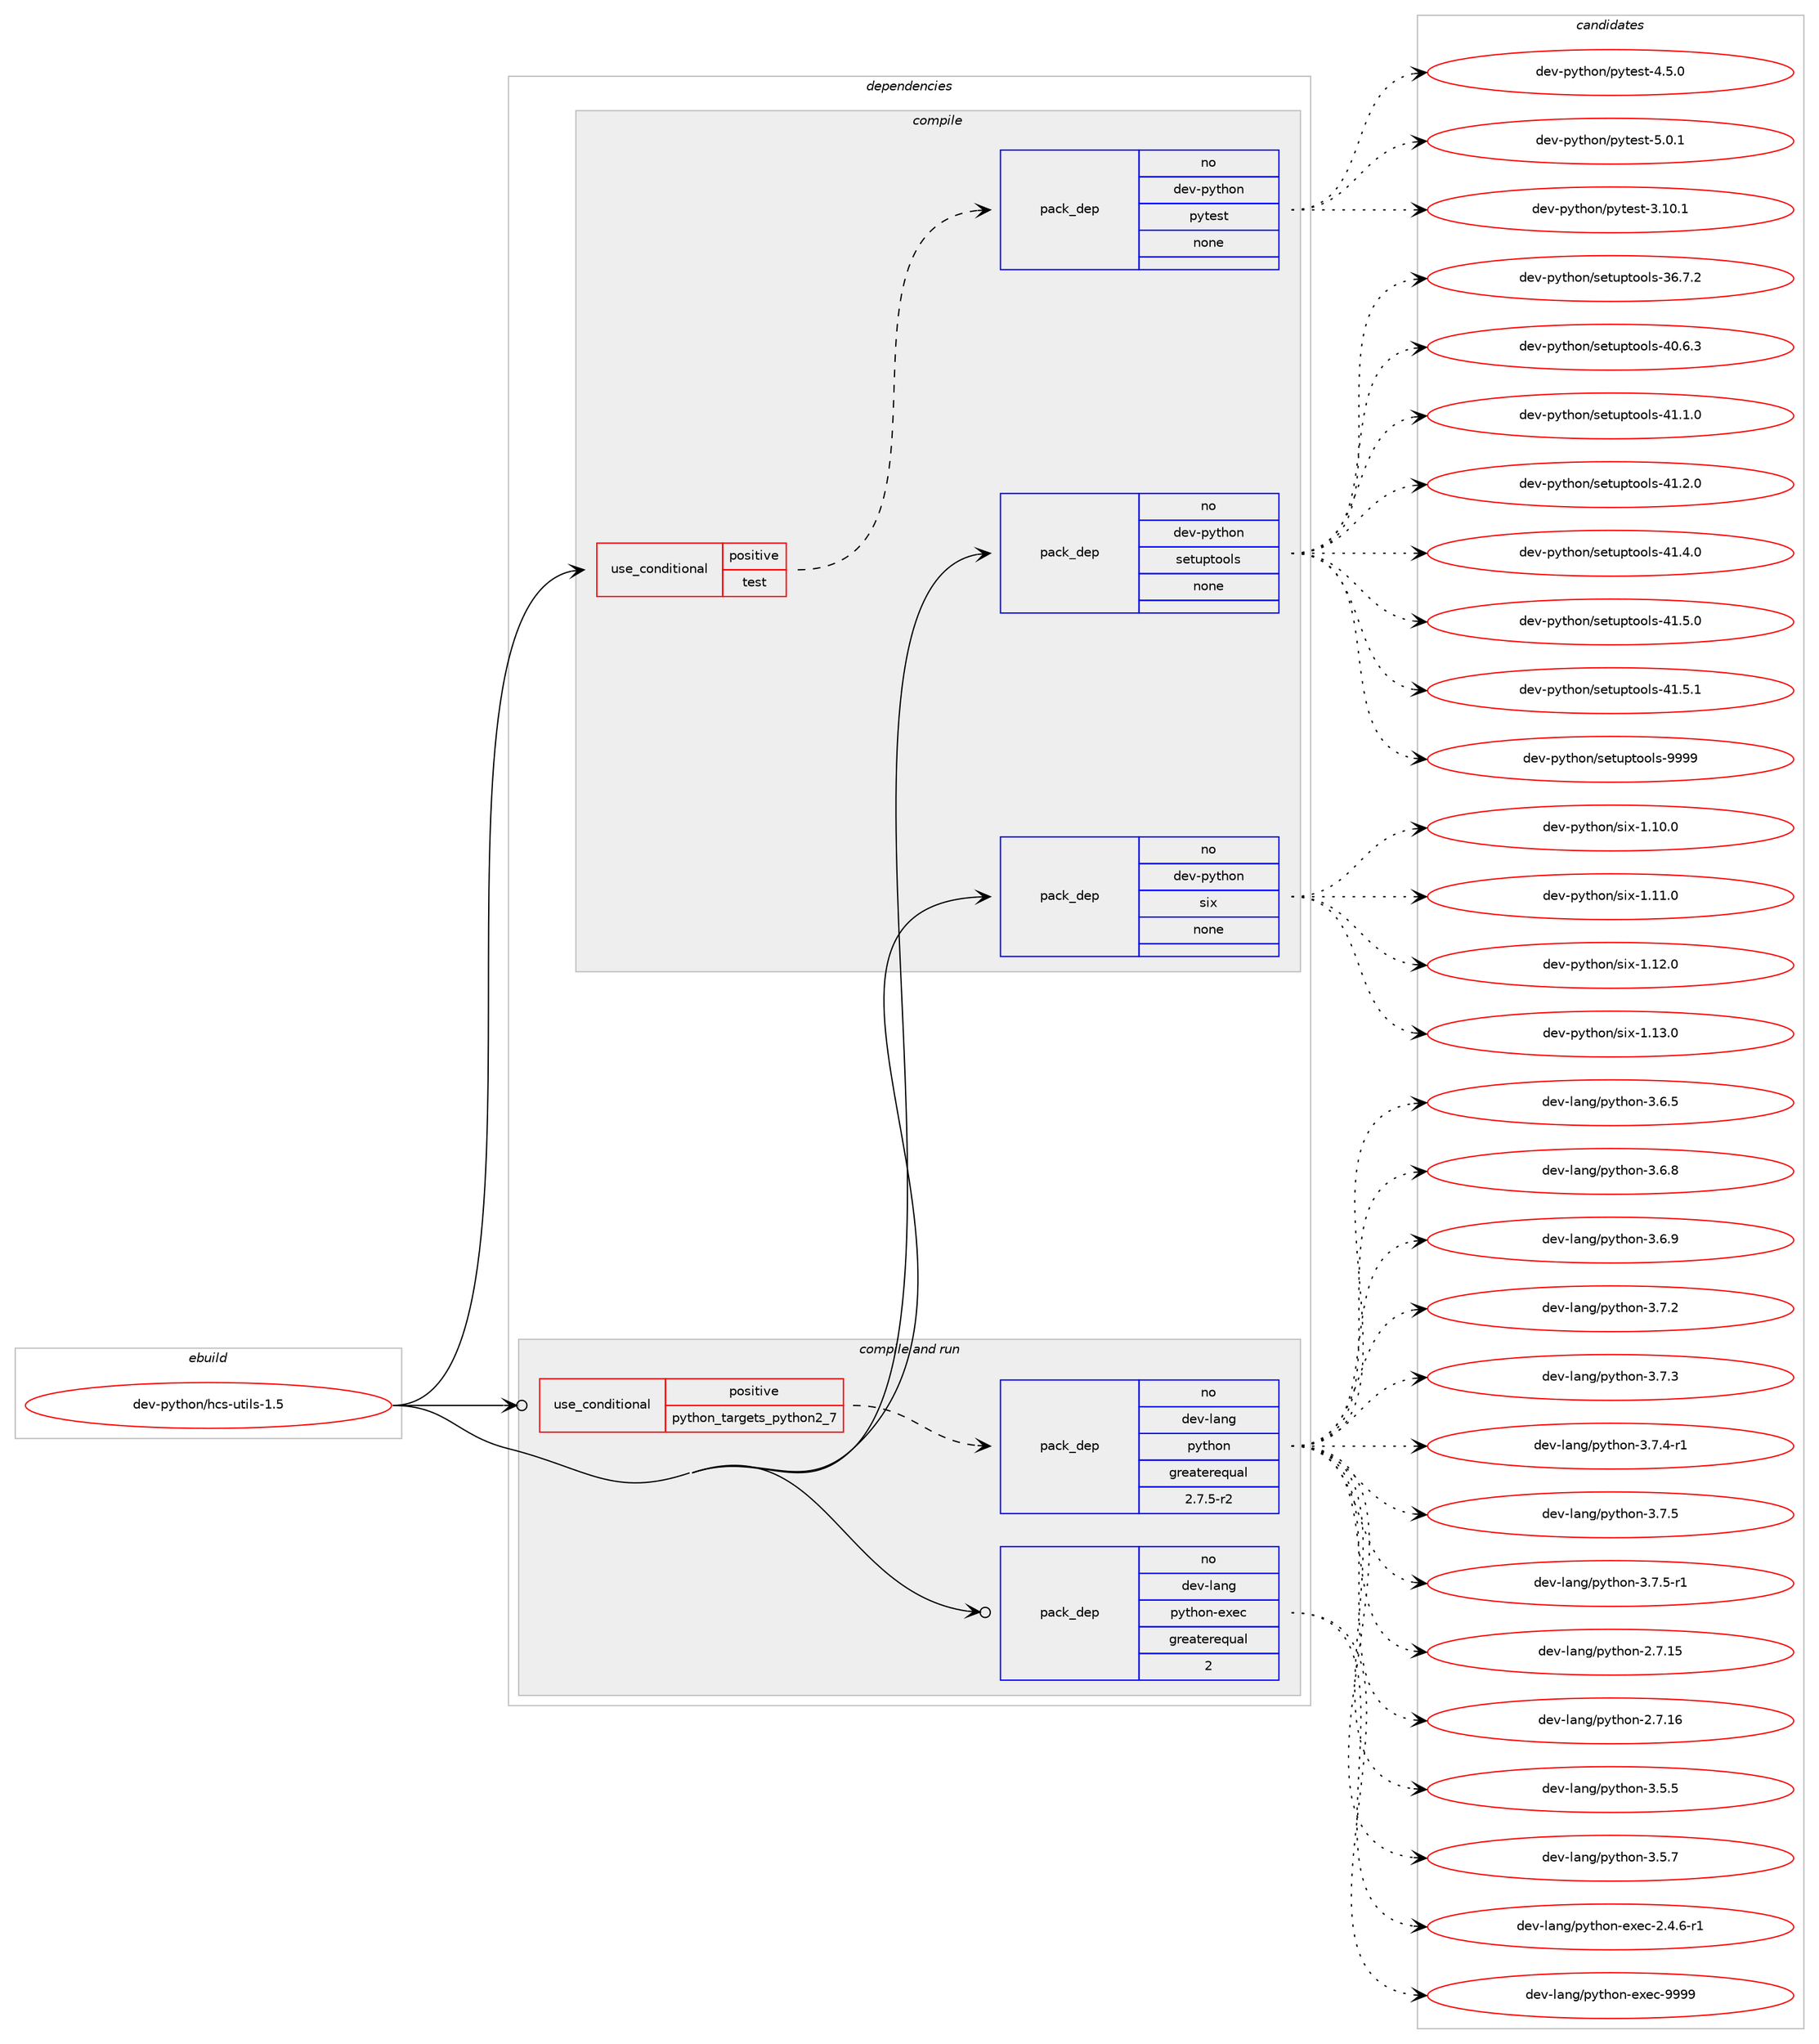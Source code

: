 digraph prolog {

# *************
# Graph options
# *************

newrank=true;
concentrate=true;
compound=true;
graph [rankdir=LR,fontname=Helvetica,fontsize=10,ranksep=1.5];#, ranksep=2.5, nodesep=0.2];
edge  [arrowhead=vee];
node  [fontname=Helvetica,fontsize=10];

# **********
# The ebuild
# **********

subgraph cluster_leftcol {
color=gray;
rank=same;
label=<<i>ebuild</i>>;
id [label="dev-python/hcs-utils-1.5", color=red, width=4, href="../dev-python/hcs-utils-1.5.svg"];
}

# ****************
# The dependencies
# ****************

subgraph cluster_midcol {
color=gray;
label=<<i>dependencies</i>>;
subgraph cluster_compile {
fillcolor="#eeeeee";
style=filled;
label=<<i>compile</i>>;
subgraph cond140441 {
dependency608288 [label=<<TABLE BORDER="0" CELLBORDER="1" CELLSPACING="0" CELLPADDING="4"><TR><TD ROWSPAN="3" CELLPADDING="10">use_conditional</TD></TR><TR><TD>positive</TD></TR><TR><TD>test</TD></TR></TABLE>>, shape=none, color=red];
subgraph pack456048 {
dependency608289 [label=<<TABLE BORDER="0" CELLBORDER="1" CELLSPACING="0" CELLPADDING="4" WIDTH="220"><TR><TD ROWSPAN="6" CELLPADDING="30">pack_dep</TD></TR><TR><TD WIDTH="110">no</TD></TR><TR><TD>dev-python</TD></TR><TR><TD>pytest</TD></TR><TR><TD>none</TD></TR><TR><TD></TD></TR></TABLE>>, shape=none, color=blue];
}
dependency608288:e -> dependency608289:w [weight=20,style="dashed",arrowhead="vee"];
}
id:e -> dependency608288:w [weight=20,style="solid",arrowhead="vee"];
subgraph pack456049 {
dependency608290 [label=<<TABLE BORDER="0" CELLBORDER="1" CELLSPACING="0" CELLPADDING="4" WIDTH="220"><TR><TD ROWSPAN="6" CELLPADDING="30">pack_dep</TD></TR><TR><TD WIDTH="110">no</TD></TR><TR><TD>dev-python</TD></TR><TR><TD>setuptools</TD></TR><TR><TD>none</TD></TR><TR><TD></TD></TR></TABLE>>, shape=none, color=blue];
}
id:e -> dependency608290:w [weight=20,style="solid",arrowhead="vee"];
subgraph pack456050 {
dependency608291 [label=<<TABLE BORDER="0" CELLBORDER="1" CELLSPACING="0" CELLPADDING="4" WIDTH="220"><TR><TD ROWSPAN="6" CELLPADDING="30">pack_dep</TD></TR><TR><TD WIDTH="110">no</TD></TR><TR><TD>dev-python</TD></TR><TR><TD>six</TD></TR><TR><TD>none</TD></TR><TR><TD></TD></TR></TABLE>>, shape=none, color=blue];
}
id:e -> dependency608291:w [weight=20,style="solid",arrowhead="vee"];
}
subgraph cluster_compileandrun {
fillcolor="#eeeeee";
style=filled;
label=<<i>compile and run</i>>;
subgraph cond140442 {
dependency608292 [label=<<TABLE BORDER="0" CELLBORDER="1" CELLSPACING="0" CELLPADDING="4"><TR><TD ROWSPAN="3" CELLPADDING="10">use_conditional</TD></TR><TR><TD>positive</TD></TR><TR><TD>python_targets_python2_7</TD></TR></TABLE>>, shape=none, color=red];
subgraph pack456051 {
dependency608293 [label=<<TABLE BORDER="0" CELLBORDER="1" CELLSPACING="0" CELLPADDING="4" WIDTH="220"><TR><TD ROWSPAN="6" CELLPADDING="30">pack_dep</TD></TR><TR><TD WIDTH="110">no</TD></TR><TR><TD>dev-lang</TD></TR><TR><TD>python</TD></TR><TR><TD>greaterequal</TD></TR><TR><TD>2.7.5-r2</TD></TR></TABLE>>, shape=none, color=blue];
}
dependency608292:e -> dependency608293:w [weight=20,style="dashed",arrowhead="vee"];
}
id:e -> dependency608292:w [weight=20,style="solid",arrowhead="odotvee"];
subgraph pack456052 {
dependency608294 [label=<<TABLE BORDER="0" CELLBORDER="1" CELLSPACING="0" CELLPADDING="4" WIDTH="220"><TR><TD ROWSPAN="6" CELLPADDING="30">pack_dep</TD></TR><TR><TD WIDTH="110">no</TD></TR><TR><TD>dev-lang</TD></TR><TR><TD>python-exec</TD></TR><TR><TD>greaterequal</TD></TR><TR><TD>2</TD></TR></TABLE>>, shape=none, color=blue];
}
id:e -> dependency608294:w [weight=20,style="solid",arrowhead="odotvee"];
}
subgraph cluster_run {
fillcolor="#eeeeee";
style=filled;
label=<<i>run</i>>;
}
}

# **************
# The candidates
# **************

subgraph cluster_choices {
rank=same;
color=gray;
label=<<i>candidates</i>>;

subgraph choice456048 {
color=black;
nodesep=1;
choice100101118451121211161041111104711212111610111511645514649484649 [label="dev-python/pytest-3.10.1", color=red, width=4,href="../dev-python/pytest-3.10.1.svg"];
choice1001011184511212111610411111047112121116101115116455246534648 [label="dev-python/pytest-4.5.0", color=red, width=4,href="../dev-python/pytest-4.5.0.svg"];
choice1001011184511212111610411111047112121116101115116455346484649 [label="dev-python/pytest-5.0.1", color=red, width=4,href="../dev-python/pytest-5.0.1.svg"];
dependency608289:e -> choice100101118451121211161041111104711212111610111511645514649484649:w [style=dotted,weight="100"];
dependency608289:e -> choice1001011184511212111610411111047112121116101115116455246534648:w [style=dotted,weight="100"];
dependency608289:e -> choice1001011184511212111610411111047112121116101115116455346484649:w [style=dotted,weight="100"];
}
subgraph choice456049 {
color=black;
nodesep=1;
choice100101118451121211161041111104711510111611711211611111110811545515446554650 [label="dev-python/setuptools-36.7.2", color=red, width=4,href="../dev-python/setuptools-36.7.2.svg"];
choice100101118451121211161041111104711510111611711211611111110811545524846544651 [label="dev-python/setuptools-40.6.3", color=red, width=4,href="../dev-python/setuptools-40.6.3.svg"];
choice100101118451121211161041111104711510111611711211611111110811545524946494648 [label="dev-python/setuptools-41.1.0", color=red, width=4,href="../dev-python/setuptools-41.1.0.svg"];
choice100101118451121211161041111104711510111611711211611111110811545524946504648 [label="dev-python/setuptools-41.2.0", color=red, width=4,href="../dev-python/setuptools-41.2.0.svg"];
choice100101118451121211161041111104711510111611711211611111110811545524946524648 [label="dev-python/setuptools-41.4.0", color=red, width=4,href="../dev-python/setuptools-41.4.0.svg"];
choice100101118451121211161041111104711510111611711211611111110811545524946534648 [label="dev-python/setuptools-41.5.0", color=red, width=4,href="../dev-python/setuptools-41.5.0.svg"];
choice100101118451121211161041111104711510111611711211611111110811545524946534649 [label="dev-python/setuptools-41.5.1", color=red, width=4,href="../dev-python/setuptools-41.5.1.svg"];
choice10010111845112121116104111110471151011161171121161111111081154557575757 [label="dev-python/setuptools-9999", color=red, width=4,href="../dev-python/setuptools-9999.svg"];
dependency608290:e -> choice100101118451121211161041111104711510111611711211611111110811545515446554650:w [style=dotted,weight="100"];
dependency608290:e -> choice100101118451121211161041111104711510111611711211611111110811545524846544651:w [style=dotted,weight="100"];
dependency608290:e -> choice100101118451121211161041111104711510111611711211611111110811545524946494648:w [style=dotted,weight="100"];
dependency608290:e -> choice100101118451121211161041111104711510111611711211611111110811545524946504648:w [style=dotted,weight="100"];
dependency608290:e -> choice100101118451121211161041111104711510111611711211611111110811545524946524648:w [style=dotted,weight="100"];
dependency608290:e -> choice100101118451121211161041111104711510111611711211611111110811545524946534648:w [style=dotted,weight="100"];
dependency608290:e -> choice100101118451121211161041111104711510111611711211611111110811545524946534649:w [style=dotted,weight="100"];
dependency608290:e -> choice10010111845112121116104111110471151011161171121161111111081154557575757:w [style=dotted,weight="100"];
}
subgraph choice456050 {
color=black;
nodesep=1;
choice100101118451121211161041111104711510512045494649484648 [label="dev-python/six-1.10.0", color=red, width=4,href="../dev-python/six-1.10.0.svg"];
choice100101118451121211161041111104711510512045494649494648 [label="dev-python/six-1.11.0", color=red, width=4,href="../dev-python/six-1.11.0.svg"];
choice100101118451121211161041111104711510512045494649504648 [label="dev-python/six-1.12.0", color=red, width=4,href="../dev-python/six-1.12.0.svg"];
choice100101118451121211161041111104711510512045494649514648 [label="dev-python/six-1.13.0", color=red, width=4,href="../dev-python/six-1.13.0.svg"];
dependency608291:e -> choice100101118451121211161041111104711510512045494649484648:w [style=dotted,weight="100"];
dependency608291:e -> choice100101118451121211161041111104711510512045494649494648:w [style=dotted,weight="100"];
dependency608291:e -> choice100101118451121211161041111104711510512045494649504648:w [style=dotted,weight="100"];
dependency608291:e -> choice100101118451121211161041111104711510512045494649514648:w [style=dotted,weight="100"];
}
subgraph choice456051 {
color=black;
nodesep=1;
choice10010111845108971101034711212111610411111045504655464953 [label="dev-lang/python-2.7.15", color=red, width=4,href="../dev-lang/python-2.7.15.svg"];
choice10010111845108971101034711212111610411111045504655464954 [label="dev-lang/python-2.7.16", color=red, width=4,href="../dev-lang/python-2.7.16.svg"];
choice100101118451089711010347112121116104111110455146534653 [label="dev-lang/python-3.5.5", color=red, width=4,href="../dev-lang/python-3.5.5.svg"];
choice100101118451089711010347112121116104111110455146534655 [label="dev-lang/python-3.5.7", color=red, width=4,href="../dev-lang/python-3.5.7.svg"];
choice100101118451089711010347112121116104111110455146544653 [label="dev-lang/python-3.6.5", color=red, width=4,href="../dev-lang/python-3.6.5.svg"];
choice100101118451089711010347112121116104111110455146544656 [label="dev-lang/python-3.6.8", color=red, width=4,href="../dev-lang/python-3.6.8.svg"];
choice100101118451089711010347112121116104111110455146544657 [label="dev-lang/python-3.6.9", color=red, width=4,href="../dev-lang/python-3.6.9.svg"];
choice100101118451089711010347112121116104111110455146554650 [label="dev-lang/python-3.7.2", color=red, width=4,href="../dev-lang/python-3.7.2.svg"];
choice100101118451089711010347112121116104111110455146554651 [label="dev-lang/python-3.7.3", color=red, width=4,href="../dev-lang/python-3.7.3.svg"];
choice1001011184510897110103471121211161041111104551465546524511449 [label="dev-lang/python-3.7.4-r1", color=red, width=4,href="../dev-lang/python-3.7.4-r1.svg"];
choice100101118451089711010347112121116104111110455146554653 [label="dev-lang/python-3.7.5", color=red, width=4,href="../dev-lang/python-3.7.5.svg"];
choice1001011184510897110103471121211161041111104551465546534511449 [label="dev-lang/python-3.7.5-r1", color=red, width=4,href="../dev-lang/python-3.7.5-r1.svg"];
dependency608293:e -> choice10010111845108971101034711212111610411111045504655464953:w [style=dotted,weight="100"];
dependency608293:e -> choice10010111845108971101034711212111610411111045504655464954:w [style=dotted,weight="100"];
dependency608293:e -> choice100101118451089711010347112121116104111110455146534653:w [style=dotted,weight="100"];
dependency608293:e -> choice100101118451089711010347112121116104111110455146534655:w [style=dotted,weight="100"];
dependency608293:e -> choice100101118451089711010347112121116104111110455146544653:w [style=dotted,weight="100"];
dependency608293:e -> choice100101118451089711010347112121116104111110455146544656:w [style=dotted,weight="100"];
dependency608293:e -> choice100101118451089711010347112121116104111110455146544657:w [style=dotted,weight="100"];
dependency608293:e -> choice100101118451089711010347112121116104111110455146554650:w [style=dotted,weight="100"];
dependency608293:e -> choice100101118451089711010347112121116104111110455146554651:w [style=dotted,weight="100"];
dependency608293:e -> choice1001011184510897110103471121211161041111104551465546524511449:w [style=dotted,weight="100"];
dependency608293:e -> choice100101118451089711010347112121116104111110455146554653:w [style=dotted,weight="100"];
dependency608293:e -> choice1001011184510897110103471121211161041111104551465546534511449:w [style=dotted,weight="100"];
}
subgraph choice456052 {
color=black;
nodesep=1;
choice10010111845108971101034711212111610411111045101120101994550465246544511449 [label="dev-lang/python-exec-2.4.6-r1", color=red, width=4,href="../dev-lang/python-exec-2.4.6-r1.svg"];
choice10010111845108971101034711212111610411111045101120101994557575757 [label="dev-lang/python-exec-9999", color=red, width=4,href="../dev-lang/python-exec-9999.svg"];
dependency608294:e -> choice10010111845108971101034711212111610411111045101120101994550465246544511449:w [style=dotted,weight="100"];
dependency608294:e -> choice10010111845108971101034711212111610411111045101120101994557575757:w [style=dotted,weight="100"];
}
}

}
